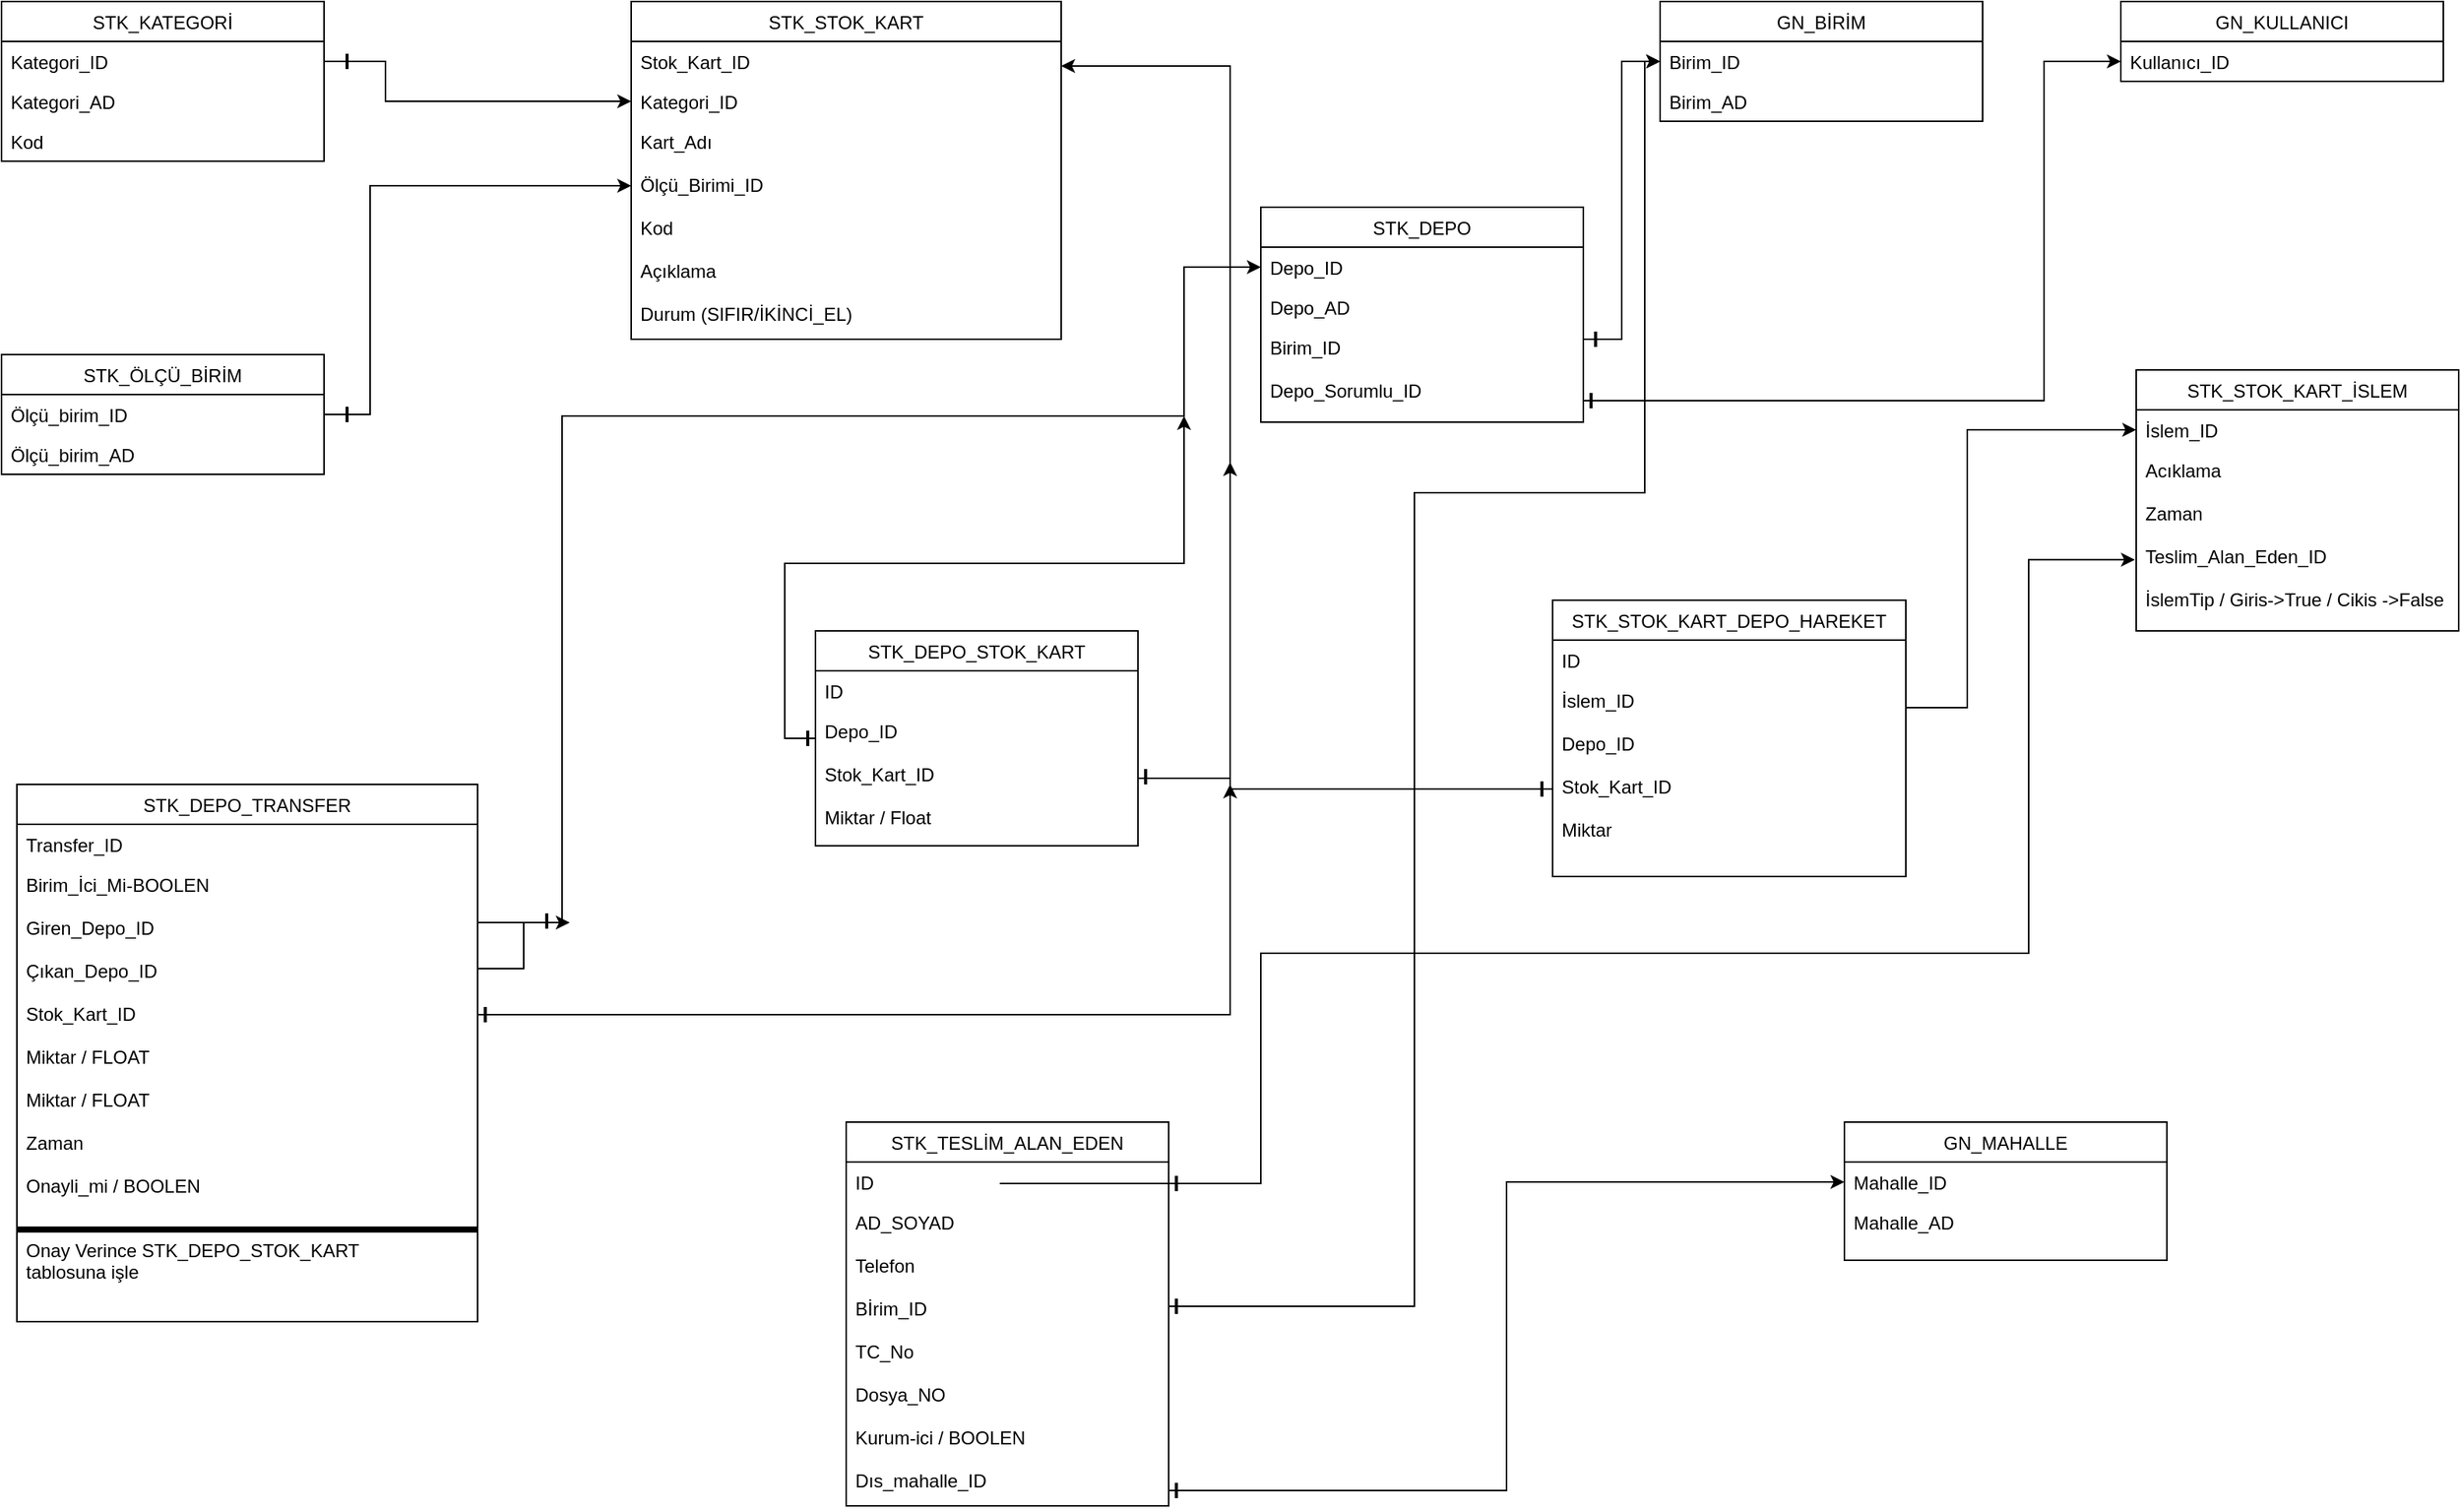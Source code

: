 <mxfile version="14.8.6" type="github">
  <diagram id="fS6i8GB3aAeq0cGz4JQb" name="Page-1">
    <mxGraphModel dx="2031" dy="1134" grid="1" gridSize="10" guides="1" tooltips="1" connect="1" arrows="1" fold="1" page="1" pageScale="1" pageWidth="1654" pageHeight="1169" math="0" shadow="0">
      <root>
        <mxCell id="0" />
        <mxCell id="1" parent="0" />
        <mxCell id="K7XLx4ym4blW93inoASt-127" value="STK_KATEGORİ" style="swimlane;fontStyle=0;childLayout=stackLayout;horizontal=1;startSize=26;fillColor=none;horizontalStack=0;resizeParent=1;resizeParentMax=0;resizeLast=0;collapsible=1;marginBottom=0;" parent="1" vertex="1">
          <mxGeometry x="20" y="20" width="210" height="104" as="geometry" />
        </mxCell>
        <mxCell id="K7XLx4ym4blW93inoASt-128" value="Kategori_ID" style="text;strokeColor=none;fillColor=none;align=left;verticalAlign=top;spacingLeft=4;spacingRight=4;overflow=hidden;rotatable=0;points=[[0,0.5],[1,0.5]];portConstraint=eastwest;" parent="K7XLx4ym4blW93inoASt-127" vertex="1">
          <mxGeometry y="26" width="210" height="26" as="geometry" />
        </mxCell>
        <mxCell id="K7XLx4ym4blW93inoASt-129" value="Kategori_AD" style="text;strokeColor=none;fillColor=none;align=left;verticalAlign=top;spacingLeft=4;spacingRight=4;overflow=hidden;rotatable=0;points=[[0,0.5],[1,0.5]];portConstraint=eastwest;" parent="K7XLx4ym4blW93inoASt-127" vertex="1">
          <mxGeometry y="52" width="210" height="26" as="geometry" />
        </mxCell>
        <mxCell id="K7XLx4ym4blW93inoASt-130" value="Kod" style="text;strokeColor=none;fillColor=none;align=left;verticalAlign=top;spacingLeft=4;spacingRight=4;overflow=hidden;rotatable=0;points=[[0,0.5],[1,0.5]];portConstraint=eastwest;" parent="K7XLx4ym4blW93inoASt-127" vertex="1">
          <mxGeometry y="78" width="210" height="26" as="geometry" />
        </mxCell>
        <mxCell id="K7XLx4ym4blW93inoASt-131" value="STK_STOK_KART" style="swimlane;fontStyle=0;childLayout=stackLayout;horizontal=1;startSize=26;fillColor=none;horizontalStack=0;resizeParent=1;resizeParentMax=0;resizeLast=0;collapsible=1;marginBottom=0;" parent="1" vertex="1">
          <mxGeometry x="430" y="20" width="280" height="220" as="geometry" />
        </mxCell>
        <mxCell id="K7XLx4ym4blW93inoASt-132" value="Stok_Kart_ID" style="text;strokeColor=none;fillColor=none;align=left;verticalAlign=top;spacingLeft=4;spacingRight=4;overflow=hidden;rotatable=0;points=[[0,0.5],[1,0.5]];portConstraint=eastwest;" parent="K7XLx4ym4blW93inoASt-131" vertex="1">
          <mxGeometry y="26" width="280" height="26" as="geometry" />
        </mxCell>
        <mxCell id="K7XLx4ym4blW93inoASt-133" value="Kategori_ID" style="text;strokeColor=none;fillColor=none;align=left;verticalAlign=top;spacingLeft=4;spacingRight=4;overflow=hidden;rotatable=0;points=[[0,0.5],[1,0.5]];portConstraint=eastwest;" parent="K7XLx4ym4blW93inoASt-131" vertex="1">
          <mxGeometry y="52" width="280" height="26" as="geometry" />
        </mxCell>
        <mxCell id="K7XLx4ym4blW93inoASt-134" value="Kart_Adı&#xa;&#xa;Ölçü_Birimi_ID&#xa;&#xa;Kod&#xa;&#xa;Açıklama &#xa;&#xa;Durum (SIFIR/İKİNCİ_EL)&#xa;" style="text;strokeColor=none;fillColor=none;align=left;verticalAlign=top;spacingLeft=4;spacingRight=4;overflow=hidden;rotatable=0;points=[[0,0.5],[1,0.5]];portConstraint=eastwest;" parent="K7XLx4ym4blW93inoASt-131" vertex="1">
          <mxGeometry y="78" width="280" height="142" as="geometry" />
        </mxCell>
        <mxCell id="K7XLx4ym4blW93inoASt-135" value="STK_ÖLÇÜ_BİRİM" style="swimlane;fontStyle=0;childLayout=stackLayout;horizontal=1;startSize=26;fillColor=none;horizontalStack=0;resizeParent=1;resizeParentMax=0;resizeLast=0;collapsible=1;marginBottom=0;" parent="1" vertex="1">
          <mxGeometry x="20" y="250" width="210" height="78" as="geometry" />
        </mxCell>
        <mxCell id="K7XLx4ym4blW93inoASt-136" value="Ölçü_birim_ID" style="text;strokeColor=none;fillColor=none;align=left;verticalAlign=top;spacingLeft=4;spacingRight=4;overflow=hidden;rotatable=0;points=[[0,0.5],[1,0.5]];portConstraint=eastwest;" parent="K7XLx4ym4blW93inoASt-135" vertex="1">
          <mxGeometry y="26" width="210" height="26" as="geometry" />
        </mxCell>
        <mxCell id="K7XLx4ym4blW93inoASt-137" value="Ölçü_birim_AD" style="text;strokeColor=none;fillColor=none;align=left;verticalAlign=top;spacingLeft=4;spacingRight=4;overflow=hidden;rotatable=0;points=[[0,0.5],[1,0.5]];portConstraint=eastwest;" parent="K7XLx4ym4blW93inoASt-135" vertex="1">
          <mxGeometry y="52" width="210" height="26" as="geometry" />
        </mxCell>
        <mxCell id="K7XLx4ym4blW93inoASt-139" value="STK_DEPO" style="swimlane;fontStyle=0;childLayout=stackLayout;horizontal=1;startSize=26;fillColor=none;horizontalStack=0;resizeParent=1;resizeParentMax=0;resizeLast=0;collapsible=1;marginBottom=0;" parent="1" vertex="1">
          <mxGeometry x="840" y="154" width="210" height="140" as="geometry" />
        </mxCell>
        <mxCell id="K7XLx4ym4blW93inoASt-140" value="Depo_ID" style="text;strokeColor=none;fillColor=none;align=left;verticalAlign=top;spacingLeft=4;spacingRight=4;overflow=hidden;rotatable=0;points=[[0,0.5],[1,0.5]];portConstraint=eastwest;" parent="K7XLx4ym4blW93inoASt-139" vertex="1">
          <mxGeometry y="26" width="210" height="26" as="geometry" />
        </mxCell>
        <mxCell id="K7XLx4ym4blW93inoASt-141" value="Depo_AD" style="text;strokeColor=none;fillColor=none;align=left;verticalAlign=top;spacingLeft=4;spacingRight=4;overflow=hidden;rotatable=0;points=[[0,0.5],[1,0.5]];portConstraint=eastwest;" parent="K7XLx4ym4blW93inoASt-139" vertex="1">
          <mxGeometry y="52" width="210" height="26" as="geometry" />
        </mxCell>
        <mxCell id="K7XLx4ym4blW93inoASt-142" value="Birim_ID&#xa;&#xa;Depo_Sorumlu_ID" style="text;strokeColor=none;fillColor=none;align=left;verticalAlign=top;spacingLeft=4;spacingRight=4;overflow=hidden;rotatable=0;points=[[0,0.5],[1,0.5]];portConstraint=eastwest;" parent="K7XLx4ym4blW93inoASt-139" vertex="1">
          <mxGeometry y="78" width="210" height="62" as="geometry" />
        </mxCell>
        <mxCell id="K7XLx4ym4blW93inoASt-143" value="GN_BİRİM" style="swimlane;fontStyle=0;childLayout=stackLayout;horizontal=1;startSize=26;fillColor=none;horizontalStack=0;resizeParent=1;resizeParentMax=0;resizeLast=0;collapsible=1;marginBottom=0;" parent="1" vertex="1">
          <mxGeometry x="1100" y="20" width="210" height="78" as="geometry" />
        </mxCell>
        <mxCell id="K7XLx4ym4blW93inoASt-144" value="Birim_ID" style="text;strokeColor=none;fillColor=none;align=left;verticalAlign=top;spacingLeft=4;spacingRight=4;overflow=hidden;rotatable=0;points=[[0,0.5],[1,0.5]];portConstraint=eastwest;" parent="K7XLx4ym4blW93inoASt-143" vertex="1">
          <mxGeometry y="26" width="210" height="26" as="geometry" />
        </mxCell>
        <mxCell id="K7XLx4ym4blW93inoASt-145" value="Birim_AD" style="text;strokeColor=none;fillColor=none;align=left;verticalAlign=top;spacingLeft=4;spacingRight=4;overflow=hidden;rotatable=0;points=[[0,0.5],[1,0.5]];portConstraint=eastwest;" parent="K7XLx4ym4blW93inoASt-143" vertex="1">
          <mxGeometry y="52" width="210" height="26" as="geometry" />
        </mxCell>
        <mxCell id="K7XLx4ym4blW93inoASt-147" value="GN_KULLANICI" style="swimlane;fontStyle=0;childLayout=stackLayout;horizontal=1;startSize=26;fillColor=none;horizontalStack=0;resizeParent=1;resizeParentMax=0;resizeLast=0;collapsible=1;marginBottom=0;" parent="1" vertex="1">
          <mxGeometry x="1400" y="20" width="210" height="52" as="geometry" />
        </mxCell>
        <mxCell id="K7XLx4ym4blW93inoASt-148" value="Kullanıcı_ID" style="text;strokeColor=none;fillColor=none;align=left;verticalAlign=top;spacingLeft=4;spacingRight=4;overflow=hidden;rotatable=0;points=[[0,0.5],[1,0.5]];portConstraint=eastwest;" parent="K7XLx4ym4blW93inoASt-147" vertex="1">
          <mxGeometry y="26" width="210" height="26" as="geometry" />
        </mxCell>
        <mxCell id="K7XLx4ym4blW93inoASt-151" value="" style="edgeStyle=orthogonalEdgeStyle;rounded=0;orthogonalLoop=1;jettySize=auto;html=1;entryX=0;entryY=0.5;entryDx=0;entryDy=0;" parent="1" source="K7XLx4ym4blW93inoASt-128" target="K7XLx4ym4blW93inoASt-133" edge="1">
          <mxGeometry relative="1" as="geometry">
            <Array as="points">
              <mxPoint x="270" y="59" />
              <mxPoint x="270" y="85" />
            </Array>
          </mxGeometry>
        </mxCell>
        <mxCell id="K7XLx4ym4blW93inoASt-152" value="" style="line;strokeWidth=2;direction=south;html=1;" parent="1" vertex="1">
          <mxGeometry x="240" y="54" width="10" height="10" as="geometry" />
        </mxCell>
        <mxCell id="K7XLx4ym4blW93inoASt-154" style="edgeStyle=orthogonalEdgeStyle;rounded=0;orthogonalLoop=1;jettySize=auto;html=1;entryX=0;entryY=0.296;entryDx=0;entryDy=0;entryPerimeter=0;" parent="1" source="K7XLx4ym4blW93inoASt-136" target="K7XLx4ym4blW93inoASt-134" edge="1">
          <mxGeometry relative="1" as="geometry">
            <Array as="points">
              <mxPoint x="260" y="289" />
              <mxPoint x="260" y="140" />
            </Array>
          </mxGeometry>
        </mxCell>
        <mxCell id="K7XLx4ym4blW93inoASt-155" value="" style="line;strokeWidth=2;direction=south;html=1;" parent="1" vertex="1">
          <mxGeometry x="240" y="284" width="10" height="10" as="geometry" />
        </mxCell>
        <mxCell id="K7XLx4ym4blW93inoASt-156" value="STK_DEPO_STOK_KART" style="swimlane;fontStyle=0;childLayout=stackLayout;horizontal=1;startSize=26;fillColor=none;horizontalStack=0;resizeParent=1;resizeParentMax=0;resizeLast=0;collapsible=1;marginBottom=0;" parent="1" vertex="1">
          <mxGeometry x="550" y="430" width="210" height="140" as="geometry" />
        </mxCell>
        <mxCell id="K7XLx4ym4blW93inoASt-157" value="ID&#xa;&#xa;" style="text;strokeColor=none;fillColor=none;align=left;verticalAlign=top;spacingLeft=4;spacingRight=4;overflow=hidden;rotatable=0;points=[[0,0.5],[1,0.5]];portConstraint=eastwest;" parent="K7XLx4ym4blW93inoASt-156" vertex="1">
          <mxGeometry y="26" width="210" height="26" as="geometry" />
        </mxCell>
        <mxCell id="K7XLx4ym4blW93inoASt-158" value="Depo_ID&#xa;&#xa;Stok_Kart_ID&#xa;&#xa;Miktar / Float" style="text;strokeColor=none;fillColor=none;align=left;verticalAlign=top;spacingLeft=4;spacingRight=4;overflow=hidden;rotatable=0;points=[[0,0.5],[1,0.5]];portConstraint=eastwest;" parent="K7XLx4ym4blW93inoASt-156" vertex="1">
          <mxGeometry y="52" width="210" height="88" as="geometry" />
        </mxCell>
        <mxCell id="9Wo-fl86zyc9dLblu1zC-2" style="edgeStyle=orthogonalEdgeStyle;rounded=0;orthogonalLoop=1;jettySize=auto;html=1;entryX=0;entryY=0.5;entryDx=0;entryDy=0;" edge="1" parent="1" source="K7XLx4ym4blW93inoASt-161" target="K7XLx4ym4blW93inoASt-140">
          <mxGeometry relative="1" as="geometry">
            <mxPoint x="790" y="320" as="targetPoint" />
            <Array as="points">
              <mxPoint x="385" y="620" />
              <mxPoint x="385" y="290" />
              <mxPoint x="790" y="290" />
              <mxPoint x="790" y="193" />
            </Array>
          </mxGeometry>
        </mxCell>
        <mxCell id="K7XLx4ym4blW93inoASt-159" value="STK_DEPO_TRANSFER" style="swimlane;fontStyle=0;childLayout=stackLayout;horizontal=1;startSize=26;fillColor=none;horizontalStack=0;resizeParent=1;resizeParentMax=0;resizeLast=0;collapsible=1;marginBottom=0;" parent="1" vertex="1">
          <mxGeometry x="30" y="530" width="300" height="350" as="geometry" />
        </mxCell>
        <mxCell id="K7XLx4ym4blW93inoASt-160" value="Transfer_ID&#xa;&#xa;" style="text;strokeColor=none;fillColor=none;align=left;verticalAlign=top;spacingLeft=4;spacingRight=4;overflow=hidden;rotatable=0;points=[[0,0.5],[1,0.5]];portConstraint=eastwest;" parent="K7XLx4ym4blW93inoASt-159" vertex="1">
          <mxGeometry y="26" width="300" height="26" as="geometry" />
        </mxCell>
        <mxCell id="K7XLx4ym4blW93inoASt-161" value="Birim_İci_Mi-BOOLEN&#xa;&#xa;Giren_Depo_ID&#xa;&#xa;Çıkan_Depo_ID&#xa;&#xa;Stok_Kart_ID&#xa;&#xa;Miktar / FLOAT&#xa;&#xa;Miktar / FLOAT &#xa;&#xa;Zaman&#xa;&#xa;Onayli_mi / BOOLEN&#xa;&#xa;&#xa;Onay Verince STK_DEPO_STOK_KART &#xa;tablosuna işle" style="text;strokeColor=none;fillColor=none;align=left;verticalAlign=top;spacingLeft=4;spacingRight=4;overflow=hidden;rotatable=0;points=[[0,0.5],[1,0.5]];portConstraint=eastwest;" parent="K7XLx4ym4blW93inoASt-159" vertex="1">
          <mxGeometry y="52" width="300" height="298" as="geometry" />
        </mxCell>
        <mxCell id="K7XLx4ym4blW93inoASt-164" value="" style="line;strokeWidth=4;html=1;perimeter=backbonePerimeter;points=[];outlineConnect=0;" parent="1" vertex="1">
          <mxGeometry x="30" y="790" width="300" height="60" as="geometry" />
        </mxCell>
        <mxCell id="K7XLx4ym4blW93inoASt-165" value="STK_STOK_KART_DEPO_HAREKET" style="swimlane;fontStyle=0;childLayout=stackLayout;horizontal=1;startSize=26;fillColor=none;horizontalStack=0;resizeParent=1;resizeParentMax=0;resizeLast=0;collapsible=1;marginBottom=0;" parent="1" vertex="1">
          <mxGeometry x="1030" y="410" width="230" height="180" as="geometry" />
        </mxCell>
        <mxCell id="K7XLx4ym4blW93inoASt-166" value="ID&#xa;&#xa;" style="text;strokeColor=none;fillColor=none;align=left;verticalAlign=top;spacingLeft=4;spacingRight=4;overflow=hidden;rotatable=0;points=[[0,0.5],[1,0.5]];portConstraint=eastwest;" parent="K7XLx4ym4blW93inoASt-165" vertex="1">
          <mxGeometry y="26" width="230" height="26" as="geometry" />
        </mxCell>
        <mxCell id="K7XLx4ym4blW93inoASt-167" value="İslem_ID&#xa;&#xa;Depo_ID&#xa;&#xa;Stok_Kart_ID&#xa;&#xa;Miktar" style="text;strokeColor=none;fillColor=none;align=left;verticalAlign=top;spacingLeft=4;spacingRight=4;overflow=hidden;rotatable=0;points=[[0,0.5],[1,0.5]];portConstraint=eastwest;" parent="K7XLx4ym4blW93inoASt-165" vertex="1">
          <mxGeometry y="52" width="230" height="128" as="geometry" />
        </mxCell>
        <mxCell id="K7XLx4ym4blW93inoASt-168" value="STK_STOK_KART_İSLEM" style="swimlane;fontStyle=0;childLayout=stackLayout;horizontal=1;startSize=26;fillColor=none;horizontalStack=0;resizeParent=1;resizeParentMax=0;resizeLast=0;collapsible=1;marginBottom=0;" parent="1" vertex="1">
          <mxGeometry x="1410" y="260" width="210" height="170" as="geometry" />
        </mxCell>
        <mxCell id="K7XLx4ym4blW93inoASt-169" value="İslem_ID&#xa;&#xa;" style="text;strokeColor=none;fillColor=none;align=left;verticalAlign=top;spacingLeft=4;spacingRight=4;overflow=hidden;rotatable=0;points=[[0,0.5],[1,0.5]];portConstraint=eastwest;" parent="K7XLx4ym4blW93inoASt-168" vertex="1">
          <mxGeometry y="26" width="210" height="26" as="geometry" />
        </mxCell>
        <mxCell id="K7XLx4ym4blW93inoASt-170" value="Acıklama&#xa;&#xa;Zaman&#xa;&#xa;Teslim_Alan_Eden_ID&#xa;&#xa;İslemTip / Giris-&gt;True / Cikis -&gt;False" style="text;strokeColor=none;fillColor=none;align=left;verticalAlign=top;spacingLeft=4;spacingRight=4;overflow=hidden;rotatable=0;points=[[0,0.5],[1,0.5]];portConstraint=eastwest;" parent="K7XLx4ym4blW93inoASt-168" vertex="1">
          <mxGeometry y="52" width="210" height="118" as="geometry" />
        </mxCell>
        <mxCell id="K7XLx4ym4blW93inoASt-171" value="STK_TESLİM_ALAN_EDEN" style="swimlane;fontStyle=0;childLayout=stackLayout;horizontal=1;startSize=26;fillColor=none;horizontalStack=0;resizeParent=1;resizeParentMax=0;resizeLast=0;collapsible=1;marginBottom=0;" parent="1" vertex="1">
          <mxGeometry x="570" y="750" width="210" height="250" as="geometry" />
        </mxCell>
        <mxCell id="K7XLx4ym4blW93inoASt-172" value="ID&#xa;&#xa;" style="text;strokeColor=none;fillColor=none;align=left;verticalAlign=top;spacingLeft=4;spacingRight=4;overflow=hidden;rotatable=0;points=[[0,0.5],[1,0.5]];portConstraint=eastwest;" parent="K7XLx4ym4blW93inoASt-171" vertex="1">
          <mxGeometry y="26" width="210" height="26" as="geometry" />
        </mxCell>
        <mxCell id="K7XLx4ym4blW93inoASt-173" value="AD_SOYAD&#xa;&#xa;Telefon&#xa;&#xa;Bİrim_ID&#xa;&#xa;TC_No&#xa;&#xa;Dosya_NO&#xa;&#xa;Kurum-ici / BOOLEN&#xa;&#xa;Dıs_mahalle_ID" style="text;strokeColor=none;fillColor=none;align=left;verticalAlign=top;spacingLeft=4;spacingRight=4;overflow=hidden;rotatable=0;points=[[0,0.5],[1,0.5]];portConstraint=eastwest;" parent="K7XLx4ym4blW93inoASt-171" vertex="1">
          <mxGeometry y="52" width="210" height="198" as="geometry" />
        </mxCell>
        <mxCell id="K7XLx4ym4blW93inoASt-174" value="GN_MAHALLE" style="swimlane;fontStyle=0;childLayout=stackLayout;horizontal=1;startSize=26;fillColor=none;horizontalStack=0;resizeParent=1;resizeParentMax=0;resizeLast=0;collapsible=1;marginBottom=0;" parent="1" vertex="1">
          <mxGeometry x="1220" y="750" width="210" height="90" as="geometry" />
        </mxCell>
        <mxCell id="K7XLx4ym4blW93inoASt-175" value="Mahalle_ID&#xa;&#xa;" style="text;strokeColor=none;fillColor=none;align=left;verticalAlign=top;spacingLeft=4;spacingRight=4;overflow=hidden;rotatable=0;points=[[0,0.5],[1,0.5]];portConstraint=eastwest;" parent="K7XLx4ym4blW93inoASt-174" vertex="1">
          <mxGeometry y="26" width="210" height="26" as="geometry" />
        </mxCell>
        <mxCell id="K7XLx4ym4blW93inoASt-176" value="Mahalle_AD" style="text;strokeColor=none;fillColor=none;align=left;verticalAlign=top;spacingLeft=4;spacingRight=4;overflow=hidden;rotatable=0;points=[[0,0.5],[1,0.5]];portConstraint=eastwest;" parent="K7XLx4ym4blW93inoASt-174" vertex="1">
          <mxGeometry y="52" width="210" height="38" as="geometry" />
        </mxCell>
        <mxCell id="9Wo-fl86zyc9dLblu1zC-3" style="edgeStyle=orthogonalEdgeStyle;rounded=0;orthogonalLoop=1;jettySize=auto;html=1;" edge="1" parent="1" source="K7XLx4ym4blW93inoASt-161">
          <mxGeometry relative="1" as="geometry">
            <mxPoint x="390" y="620" as="targetPoint" />
            <Array as="points">
              <mxPoint x="360" y="650" />
              <mxPoint x="360" y="620" />
            </Array>
          </mxGeometry>
        </mxCell>
        <mxCell id="9Wo-fl86zyc9dLblu1zC-4" style="edgeStyle=orthogonalEdgeStyle;rounded=0;orthogonalLoop=1;jettySize=auto;html=1;" edge="1" parent="1" source="K7XLx4ym4blW93inoASt-161">
          <mxGeometry relative="1" as="geometry">
            <mxPoint x="820" y="530" as="targetPoint" />
            <Array as="points">
              <mxPoint x="820" y="680" />
            </Array>
          </mxGeometry>
        </mxCell>
        <mxCell id="9Wo-fl86zyc9dLblu1zC-5" style="edgeStyle=orthogonalEdgeStyle;rounded=0;orthogonalLoop=1;jettySize=auto;html=1;" edge="1" parent="1" source="K7XLx4ym4blW93inoASt-158">
          <mxGeometry relative="1" as="geometry">
            <mxPoint x="790" y="290" as="targetPoint" />
            <Array as="points">
              <mxPoint x="530" y="500" />
              <mxPoint x="530" y="386" />
              <mxPoint x="790" y="386" />
            </Array>
          </mxGeometry>
        </mxCell>
        <mxCell id="9Wo-fl86zyc9dLblu1zC-6" style="edgeStyle=orthogonalEdgeStyle;rounded=0;orthogonalLoop=1;jettySize=auto;html=1;entryX=-0.004;entryY=0.607;entryDx=0;entryDy=0;entryPerimeter=0;" edge="1" parent="1" target="K7XLx4ym4blW93inoASt-170">
          <mxGeometry relative="1" as="geometry">
            <mxPoint x="670" y="790" as="sourcePoint" />
            <mxPoint x="1340" y="390" as="targetPoint" />
            <Array as="points">
              <mxPoint x="840" y="790" />
              <mxPoint x="840" y="640" />
              <mxPoint x="1340" y="640" />
              <mxPoint x="1340" y="384" />
            </Array>
          </mxGeometry>
        </mxCell>
        <mxCell id="9Wo-fl86zyc9dLblu1zC-7" style="edgeStyle=orthogonalEdgeStyle;rounded=0;orthogonalLoop=1;jettySize=auto;html=1;entryX=0;entryY=0.5;entryDx=0;entryDy=0;" edge="1" parent="1" source="K7XLx4ym4blW93inoASt-173" target="K7XLx4ym4blW93inoASt-175">
          <mxGeometry relative="1" as="geometry">
            <Array as="points">
              <mxPoint x="1000" y="990" />
              <mxPoint x="1000" y="789" />
            </Array>
          </mxGeometry>
        </mxCell>
        <mxCell id="9Wo-fl86zyc9dLblu1zC-8" style="edgeStyle=orthogonalEdgeStyle;rounded=0;orthogonalLoop=1;jettySize=auto;html=1;entryX=0;entryY=0.5;entryDx=0;entryDy=0;" edge="1" parent="1" source="K7XLx4ym4blW93inoASt-142" target="K7XLx4ym4blW93inoASt-144">
          <mxGeometry relative="1" as="geometry">
            <Array as="points">
              <mxPoint x="1075" y="240" />
              <mxPoint x="1075" y="59" />
            </Array>
          </mxGeometry>
        </mxCell>
        <mxCell id="9Wo-fl86zyc9dLblu1zC-9" style="edgeStyle=orthogonalEdgeStyle;rounded=0;orthogonalLoop=1;jettySize=auto;html=1;entryX=0;entryY=0.5;entryDx=0;entryDy=0;" edge="1" parent="1" source="K7XLx4ym4blW93inoASt-142" target="K7XLx4ym4blW93inoASt-148">
          <mxGeometry relative="1" as="geometry">
            <mxPoint x="1340" y="60" as="targetPoint" />
            <Array as="points">
              <mxPoint x="1350" y="280" />
              <mxPoint x="1350" y="59" />
            </Array>
          </mxGeometry>
        </mxCell>
        <mxCell id="9Wo-fl86zyc9dLblu1zC-10" style="edgeStyle=orthogonalEdgeStyle;rounded=0;orthogonalLoop=1;jettySize=auto;html=1;entryX=0;entryY=0.5;entryDx=0;entryDy=0;" edge="1" parent="1" source="K7XLx4ym4blW93inoASt-167" target="K7XLx4ym4blW93inoASt-169">
          <mxGeometry relative="1" as="geometry">
            <Array as="points">
              <mxPoint x="1300" y="480" />
              <mxPoint x="1300" y="299" />
            </Array>
          </mxGeometry>
        </mxCell>
        <mxCell id="9Wo-fl86zyc9dLblu1zC-12" style="edgeStyle=orthogonalEdgeStyle;rounded=0;orthogonalLoop=1;jettySize=auto;html=1;entryX=0;entryY=0.5;entryDx=0;entryDy=0;" edge="1" parent="1" source="K7XLx4ym4blW93inoASt-173" target="K7XLx4ym4blW93inoASt-144">
          <mxGeometry relative="1" as="geometry">
            <Array as="points">
              <mxPoint x="940" y="870" />
              <mxPoint x="940" y="340" />
              <mxPoint x="1090" y="340" />
              <mxPoint x="1090" y="59" />
            </Array>
          </mxGeometry>
        </mxCell>
        <mxCell id="9Wo-fl86zyc9dLblu1zC-13" style="edgeStyle=orthogonalEdgeStyle;rounded=0;orthogonalLoop=1;jettySize=auto;html=1;entryX=1;entryY=0.5;entryDx=0;entryDy=0;" edge="1" parent="1">
          <mxGeometry relative="1" as="geometry">
            <mxPoint x="710" y="62" as="targetPoint" />
            <mxPoint x="1030" y="533" as="sourcePoint" />
            <Array as="points">
              <mxPoint x="820" y="533" />
              <mxPoint x="820" y="62" />
            </Array>
          </mxGeometry>
        </mxCell>
        <mxCell id="9Wo-fl86zyc9dLblu1zC-16" style="edgeStyle=orthogonalEdgeStyle;rounded=0;orthogonalLoop=1;jettySize=auto;html=1;" edge="1" parent="1" source="K7XLx4ym4blW93inoASt-158">
          <mxGeometry relative="1" as="geometry">
            <mxPoint x="820" y="320" as="targetPoint" />
            <Array as="points">
              <mxPoint x="820" y="526" />
            </Array>
          </mxGeometry>
        </mxCell>
        <mxCell id="9Wo-fl86zyc9dLblu1zC-19" value="" style="line;strokeWidth=2;direction=south;html=1;" vertex="1" parent="1">
          <mxGeometry x="370" y="614" width="10" height="10" as="geometry" />
        </mxCell>
        <mxCell id="9Wo-fl86zyc9dLblu1zC-20" value="" style="line;strokeWidth=2;direction=south;html=1;" vertex="1" parent="1">
          <mxGeometry x="330" y="675" width="10" height="10" as="geometry" />
        </mxCell>
        <mxCell id="9Wo-fl86zyc9dLblu1zC-21" value="" style="line;strokeWidth=2;direction=south;html=1;" vertex="1" parent="1">
          <mxGeometry x="780" y="865" width="10" height="10" as="geometry" />
        </mxCell>
        <mxCell id="9Wo-fl86zyc9dLblu1zC-22" value="" style="line;strokeWidth=2;direction=south;html=1;" vertex="1" parent="1">
          <mxGeometry x="780" y="985" width="10" height="10" as="geometry" />
        </mxCell>
        <mxCell id="9Wo-fl86zyc9dLblu1zC-24" value="" style="line;strokeWidth=2;direction=south;html=1;" vertex="1" parent="1">
          <mxGeometry x="780" y="785" width="10" height="10" as="geometry" />
        </mxCell>
        <mxCell id="9Wo-fl86zyc9dLblu1zC-25" value="" style="line;strokeWidth=2;direction=south;html=1;" vertex="1" parent="1">
          <mxGeometry x="540" y="495" width="10" height="10" as="geometry" />
        </mxCell>
        <mxCell id="9Wo-fl86zyc9dLblu1zC-26" value="" style="line;strokeWidth=2;direction=south;html=1;" vertex="1" parent="1">
          <mxGeometry x="760" y="520" width="10" height="10" as="geometry" />
        </mxCell>
        <mxCell id="9Wo-fl86zyc9dLblu1zC-27" value="" style="line;strokeWidth=2;direction=south;html=1;" vertex="1" parent="1">
          <mxGeometry x="1018" y="528" width="10" height="10" as="geometry" />
        </mxCell>
        <mxCell id="9Wo-fl86zyc9dLblu1zC-28" value="" style="line;strokeWidth=2;direction=south;html=1;" vertex="1" parent="1">
          <mxGeometry x="1050" y="275" width="10" height="10" as="geometry" />
        </mxCell>
        <mxCell id="9Wo-fl86zyc9dLblu1zC-29" value="" style="line;strokeWidth=2;direction=south;html=1;" vertex="1" parent="1">
          <mxGeometry x="1053" y="235" width="10" height="10" as="geometry" />
        </mxCell>
      </root>
    </mxGraphModel>
  </diagram>
</mxfile>
